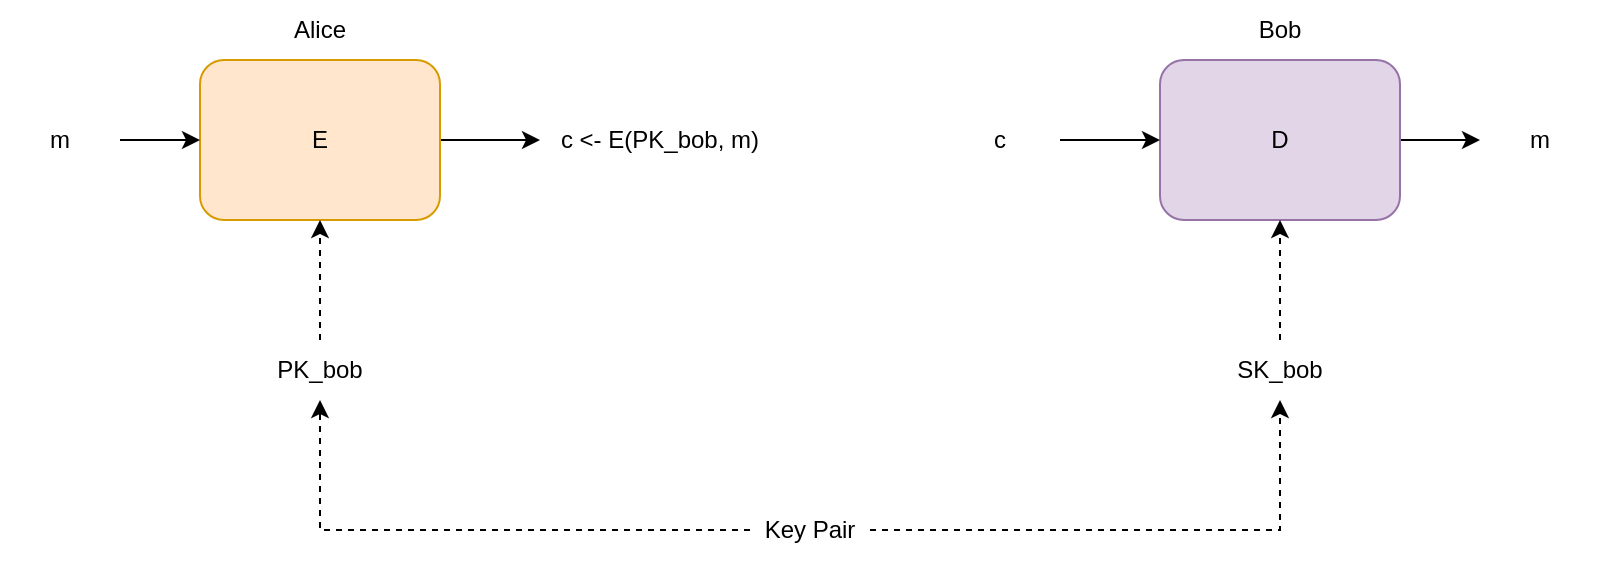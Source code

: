 <mxfile version="24.8.6">
  <diagram name="Page-1" id="GrYFT6dTwnd6bmlGUHsA">
    <mxGraphModel dx="1364" dy="758" grid="1" gridSize="10" guides="1" tooltips="1" connect="1" arrows="1" fold="1" page="1" pageScale="1" pageWidth="850" pageHeight="1100" math="0" shadow="0">
      <root>
        <mxCell id="0" />
        <mxCell id="1" parent="0" />
        <mxCell id="1Hvskec790mZ42xVLm5c-8" value="" style="edgeStyle=orthogonalEdgeStyle;rounded=0;orthogonalLoop=1;jettySize=auto;html=1;" edge="1" parent="1" source="1Hvskec790mZ42xVLm5c-1" target="1Hvskec790mZ42xVLm5c-7">
          <mxGeometry relative="1" as="geometry" />
        </mxCell>
        <mxCell id="1Hvskec790mZ42xVLm5c-1" value="E" style="rounded=1;whiteSpace=wrap;html=1;fillColor=#ffe6cc;strokeColor=#d79b00;" vertex="1" parent="1">
          <mxGeometry x="120" y="280" width="120" height="80" as="geometry" />
        </mxCell>
        <mxCell id="1Hvskec790mZ42xVLm5c-12" value="" style="edgeStyle=orthogonalEdgeStyle;rounded=0;orthogonalLoop=1;jettySize=auto;html=1;" edge="1" parent="1" source="1Hvskec790mZ42xVLm5c-2" target="1Hvskec790mZ42xVLm5c-11">
          <mxGeometry relative="1" as="geometry" />
        </mxCell>
        <mxCell id="1Hvskec790mZ42xVLm5c-2" value="D" style="rounded=1;whiteSpace=wrap;html=1;fillColor=#e1d5e7;strokeColor=#9673a6;" vertex="1" parent="1">
          <mxGeometry x="600" y="280" width="120" height="80" as="geometry" />
        </mxCell>
        <mxCell id="1Hvskec790mZ42xVLm5c-3" value="Alice" style="text;html=1;align=center;verticalAlign=middle;whiteSpace=wrap;rounded=0;" vertex="1" parent="1">
          <mxGeometry x="150" y="250" width="60" height="30" as="geometry" />
        </mxCell>
        <mxCell id="1Hvskec790mZ42xVLm5c-4" value="Bob" style="text;html=1;align=center;verticalAlign=middle;whiteSpace=wrap;rounded=0;" vertex="1" parent="1">
          <mxGeometry x="630" y="250" width="60" height="30" as="geometry" />
        </mxCell>
        <mxCell id="1Hvskec790mZ42xVLm5c-6" value="" style="edgeStyle=orthogonalEdgeStyle;rounded=0;orthogonalLoop=1;jettySize=auto;html=1;" edge="1" parent="1" source="1Hvskec790mZ42xVLm5c-5" target="1Hvskec790mZ42xVLm5c-1">
          <mxGeometry relative="1" as="geometry" />
        </mxCell>
        <mxCell id="1Hvskec790mZ42xVLm5c-5" value="m" style="text;html=1;align=center;verticalAlign=middle;whiteSpace=wrap;rounded=0;" vertex="1" parent="1">
          <mxGeometry x="20" y="305" width="60" height="30" as="geometry" />
        </mxCell>
        <mxCell id="1Hvskec790mZ42xVLm5c-7" value="c &amp;lt;- E(PK_bob, m)" style="text;html=1;align=center;verticalAlign=middle;whiteSpace=wrap;rounded=0;" vertex="1" parent="1">
          <mxGeometry x="290" y="305" width="120" height="30" as="geometry" />
        </mxCell>
        <mxCell id="1Hvskec790mZ42xVLm5c-10" value="" style="edgeStyle=orthogonalEdgeStyle;rounded=0;orthogonalLoop=1;jettySize=auto;html=1;" edge="1" parent="1" source="1Hvskec790mZ42xVLm5c-9" target="1Hvskec790mZ42xVLm5c-2">
          <mxGeometry relative="1" as="geometry" />
        </mxCell>
        <mxCell id="1Hvskec790mZ42xVLm5c-9" value="c" style="text;html=1;align=center;verticalAlign=middle;whiteSpace=wrap;rounded=0;" vertex="1" parent="1">
          <mxGeometry x="490" y="305" width="60" height="30" as="geometry" />
        </mxCell>
        <mxCell id="1Hvskec790mZ42xVLm5c-11" value="m" style="text;html=1;align=center;verticalAlign=middle;whiteSpace=wrap;rounded=0;" vertex="1" parent="1">
          <mxGeometry x="760" y="305" width="60" height="30" as="geometry" />
        </mxCell>
        <mxCell id="1Hvskec790mZ42xVLm5c-14" style="edgeStyle=orthogonalEdgeStyle;rounded=0;orthogonalLoop=1;jettySize=auto;html=1;exitX=0.5;exitY=0;exitDx=0;exitDy=0;entryX=0.5;entryY=1;entryDx=0;entryDy=0;dashed=1;" edge="1" parent="1" source="1Hvskec790mZ42xVLm5c-13" target="1Hvskec790mZ42xVLm5c-1">
          <mxGeometry relative="1" as="geometry" />
        </mxCell>
        <mxCell id="1Hvskec790mZ42xVLm5c-13" value="PK_bob" style="text;html=1;align=center;verticalAlign=middle;whiteSpace=wrap;rounded=0;" vertex="1" parent="1">
          <mxGeometry x="150" y="420" width="60" height="30" as="geometry" />
        </mxCell>
        <mxCell id="1Hvskec790mZ42xVLm5c-16" value="" style="edgeStyle=orthogonalEdgeStyle;rounded=0;orthogonalLoop=1;jettySize=auto;html=1;dashed=1;" edge="1" parent="1" source="1Hvskec790mZ42xVLm5c-15" target="1Hvskec790mZ42xVLm5c-2">
          <mxGeometry relative="1" as="geometry" />
        </mxCell>
        <mxCell id="1Hvskec790mZ42xVLm5c-15" value="SK_bob" style="text;html=1;align=center;verticalAlign=middle;whiteSpace=wrap;rounded=0;" vertex="1" parent="1">
          <mxGeometry x="630" y="420" width="60" height="30" as="geometry" />
        </mxCell>
        <mxCell id="1Hvskec790mZ42xVLm5c-18" style="edgeStyle=orthogonalEdgeStyle;rounded=0;orthogonalLoop=1;jettySize=auto;html=1;exitX=0;exitY=0.5;exitDx=0;exitDy=0;entryX=0.5;entryY=1;entryDx=0;entryDy=0;dashed=1;" edge="1" parent="1" source="1Hvskec790mZ42xVLm5c-17" target="1Hvskec790mZ42xVLm5c-13">
          <mxGeometry relative="1" as="geometry" />
        </mxCell>
        <mxCell id="1Hvskec790mZ42xVLm5c-19" style="edgeStyle=orthogonalEdgeStyle;rounded=0;orthogonalLoop=1;jettySize=auto;html=1;exitX=1;exitY=0.5;exitDx=0;exitDy=0;entryX=0.5;entryY=1;entryDx=0;entryDy=0;dashed=1;" edge="1" parent="1" source="1Hvskec790mZ42xVLm5c-17" target="1Hvskec790mZ42xVLm5c-15">
          <mxGeometry relative="1" as="geometry" />
        </mxCell>
        <mxCell id="1Hvskec790mZ42xVLm5c-17" value="Key Pair" style="text;html=1;align=center;verticalAlign=middle;whiteSpace=wrap;rounded=0;" vertex="1" parent="1">
          <mxGeometry x="395" y="500" width="60" height="30" as="geometry" />
        </mxCell>
      </root>
    </mxGraphModel>
  </diagram>
</mxfile>
